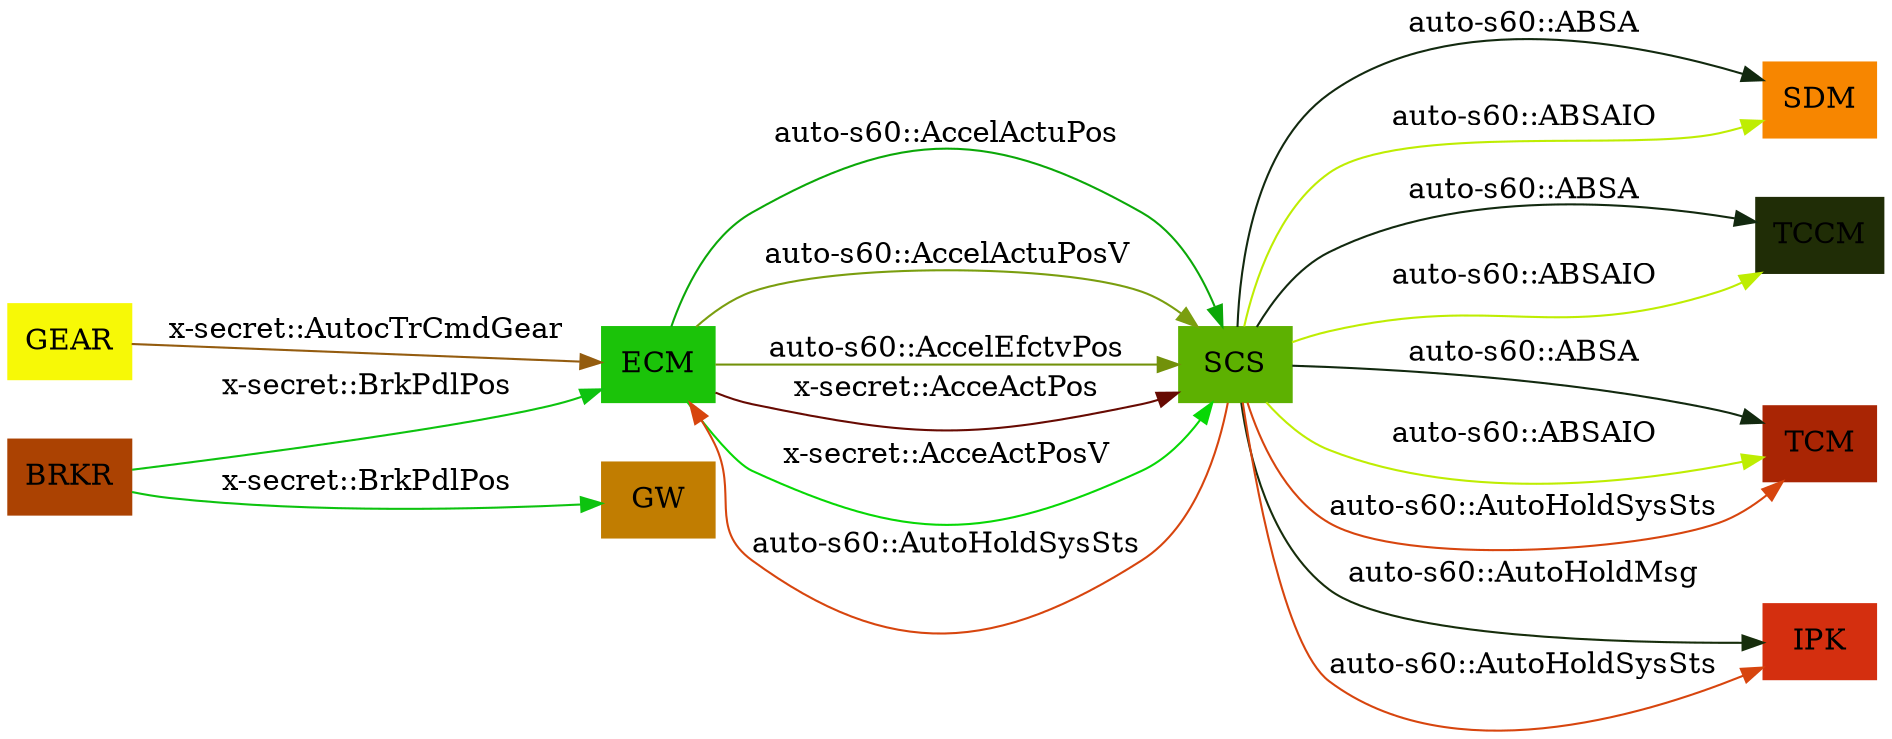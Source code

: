 digraph Signals {
	graph [rankdir=LR title="ECU Signals"]
	node [shape=box style=filled]
		ECM [label=ECM color="#1bc39"]
		SCS [label=SCS color="#5db11"]
			ECM -> SCS [label="auto-s60::AccelActuPos" color="#0ba88"]
			ECM -> SCS [label="auto-s60::AccelActuPosV" color="#7a9ef"]
			ECM -> SCS [label="auto-s60::AccelEfctvPos" color="#7291a"]
		SDM [label=SDM color="#f7860"]
			SCS -> SDM [label="auto-s60::ABSA" color="#1229f"]
		TCCM [label=TCCM color="#202d6"]
			SCS -> TCCM [label="auto-s60::ABSA" color="#1229f"]
		TCM [label=TCM color="#a9254"]
			SCS -> TCM [label="auto-s60::ABSA" color="#1229f"]
			SCS -> SDM [label="auto-s60::ABSAIO" color="#beed2"]
			SCS -> TCCM [label="auto-s60::ABSAIO" color="#beed2"]
			SCS -> TCM [label="auto-s60::ABSAIO" color="#beed2"]
		IPK [label=IPK color="#d42ff"]
			SCS -> IPK [label="auto-s60::AutoHoldMsg" color="#162db"]
			SCS -> IPK [label="auto-s60::AutoHoldSysSts" color="#d745e"]
			SCS -> ECM [label="auto-s60::AutoHoldSysSts" color="#d745e"]
			SCS -> TCM [label="auto-s60::AutoHoldSysSts" color="#d745e"]
			ECM -> SCS [label="x-secret::AcceActPos" color="#670a2"]
			ECM -> SCS [label="x-secret::AcceActPosV" color="#07d85"]
		GEAR [label=GEAR color="#f7f96"]
			GEAR -> ECM [label="x-secret::AutocTrCmdGear" color="#945cf"]
		BRKR [label=BRKR color="#ab422"]
		GW [label=GW color="#c17d1"]
			BRKR -> GW [label="x-secret::BrkPdlPos" color="#0dc3f"]
			BRKR -> ECM [label="x-secret::BrkPdlPos" color="#0dc3f"]
}